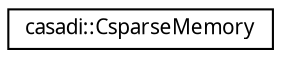digraph "Graphical Class Hierarchy"
{
  edge [fontname="FreeSans.ttf",fontsize="10",labelfontname="FreeSans.ttf",labelfontsize="10"];
  node [fontname="FreeSans.ttf",fontsize="10",shape=record];
  rankdir="LR";
  Node1 [label="casadi::CsparseMemory",height=0.2,width=0.4,color="black", fillcolor="white", style="filled",URL="$da/ddc/structcasadi_1_1CsparseMemory.html"];
}
